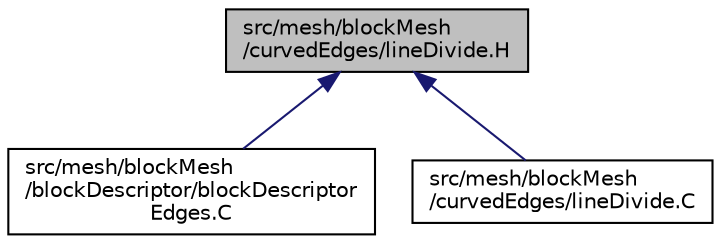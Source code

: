 digraph "src/mesh/blockMesh/curvedEdges/lineDivide.H"
{
  bgcolor="transparent";
  edge [fontname="Helvetica",fontsize="10",labelfontname="Helvetica",labelfontsize="10"];
  node [fontname="Helvetica",fontsize="10",shape=record];
  Node125 [label="src/mesh/blockMesh\l/curvedEdges/lineDivide.H",height=0.2,width=0.4,color="black", fillcolor="grey75", style="filled", fontcolor="black"];
  Node125 -> Node126 [dir="back",color="midnightblue",fontsize="10",style="solid",fontname="Helvetica"];
  Node126 [label="src/mesh/blockMesh\l/blockDescriptor/blockDescriptor\lEdges.C",height=0.2,width=0.4,color="black",URL="$a07538.html"];
  Node125 -> Node127 [dir="back",color="midnightblue",fontsize="10",style="solid",fontname="Helvetica"];
  Node127 [label="src/mesh/blockMesh\l/curvedEdges/lineDivide.C",height=0.2,width=0.4,color="black",URL="$a07598.html"];
}
